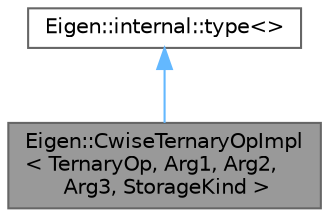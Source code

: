 digraph "Eigen::CwiseTernaryOpImpl&lt; TernaryOp, Arg1, Arg2, Arg3, StorageKind &gt;"
{
 // LATEX_PDF_SIZE
  bgcolor="transparent";
  edge [fontname=Helvetica,fontsize=10,labelfontname=Helvetica,labelfontsize=10];
  node [fontname=Helvetica,fontsize=10,shape=box,height=0.2,width=0.4];
  Node1 [id="Node000001",label="Eigen::CwiseTernaryOpImpl\l\< TernaryOp, Arg1, Arg2,\l Arg3, StorageKind \>",height=0.2,width=0.4,color="gray40", fillcolor="grey60", style="filled", fontcolor="black",tooltip=" "];
  Node2 -> Node1 [id="edge2_Node000001_Node000002",dir="back",color="steelblue1",style="solid",tooltip=" "];
  Node2 [id="Node000002",label="Eigen::internal::type\<\>",height=0.2,width=0.4,color="gray40", fillcolor="white", style="filled",URL="$struct_eigen_1_1internal_1_1generic__xpr__base.html",tooltip=" "];
}
